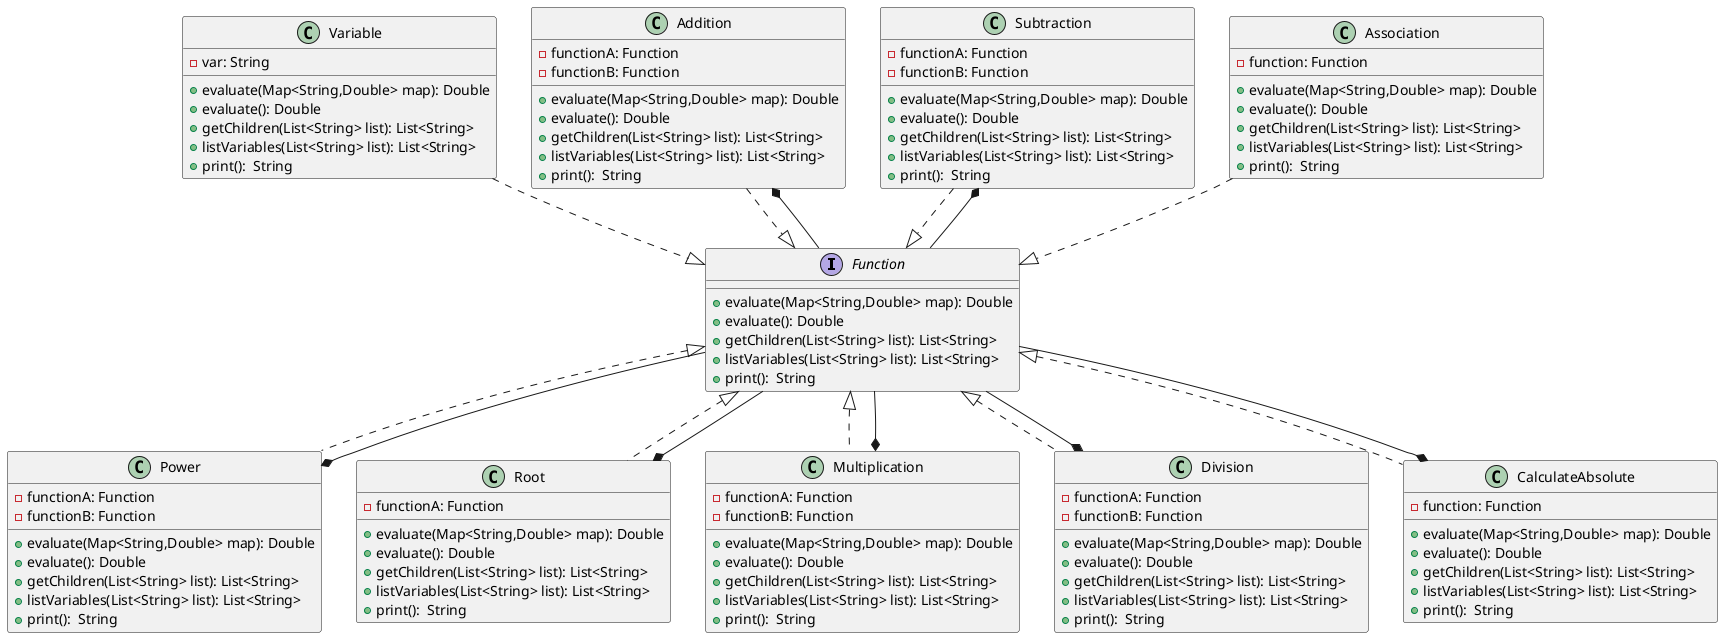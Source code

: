 @startuml

interface Function{
    +evaluate(Map<String,Double> map): Double
    +evaluate(): Double
    +getChildren(List<String> list): List<String>
    +listVariables(List<String> list): List<String>
    +print():  String
}

class Variable{
    -var: String
    +evaluate(Map<String,Double> map): Double
    +evaluate(): Double
    +getChildren(List<String> list): List<String>
    +listVariables(List<String> list): List<String>
    +print():  String
}

class Power{
    -functionA: Function
    -functionB: Function
    +evaluate(Map<String,Double> map): Double
    +evaluate(): Double
    +getChildren(List<String> list): List<String>
    +listVariables(List<String> list): List<String>
    +print():  String
}

class Root{
    -functionA: Function
    +evaluate(Map<String,Double> map): Double
    +evaluate(): Double
    +getChildren(List<String> list): List<String>
    +listVariables(List<String> list): List<String>
    +print():  String
}

class Multiplication{
    -functionA: Function
    -functionB: Function
    +evaluate(Map<String,Double> map): Double
    +evaluate(): Double
    +getChildren(List<String> list): List<String>
    +listVariables(List<String> list): List<String>
    +print():  String
}

class Division{
    -functionA: Function
    -functionB: Function
    +evaluate(Map<String,Double> map): Double
    +evaluate(): Double
    +getChildren(List<String> list): List<String>
    +listVariables(List<String> list): List<String>
    +print():  String
}

class Addition{
    -functionA: Function
    -functionB: Function
    +evaluate(Map<String,Double> map): Double
    +evaluate(): Double
    +getChildren(List<String> list): List<String>
    +listVariables(List<String> list): List<String>
    +print():  String
}

class Subtraction{
    -functionA: Function
    -functionB: Function
    +evaluate(Map<String,Double> map): Double
    +evaluate(): Double
    +getChildren(List<String> list): List<String>
    +listVariables(List<String> list): List<String>
    +print():  String
}

class CalculateAbsolute{
    -function: Function
    +evaluate(Map<String,Double> map): Double
    +evaluate(): Double
    +getChildren(List<String> list): List<String>
    +listVariables(List<String> list): List<String>
    +print():  String
}

class Association{
    -function: Function
    +evaluate(Map<String,Double> map): Double
    +evaluate(): Double
    +getChildren(List<String> list): List<String>
    +listVariables(List<String> list): List<String>
    +print():  String
}




CalculateAbsolute .u.|> Function
Power .u.|> Function
Root .u.|> Function
Multiplication .u.|> Function
Division .u.|> Function
Addition ..|> Function
Subtraction ..|> Function
Variable ..|> Function
Association ..|> Function
CalculateAbsolute *-- Function
Power *-- Function
Root *-- Function
Multiplication *-- Function
Division *-- Function
Addition *-- Function
Subtraction *-- Function


/'
    --|> herencia
    *-- composición
    o-- agregación
    --> asosiación
    ..> dependencia
    <|.. realización/implementación
'/
@enduml